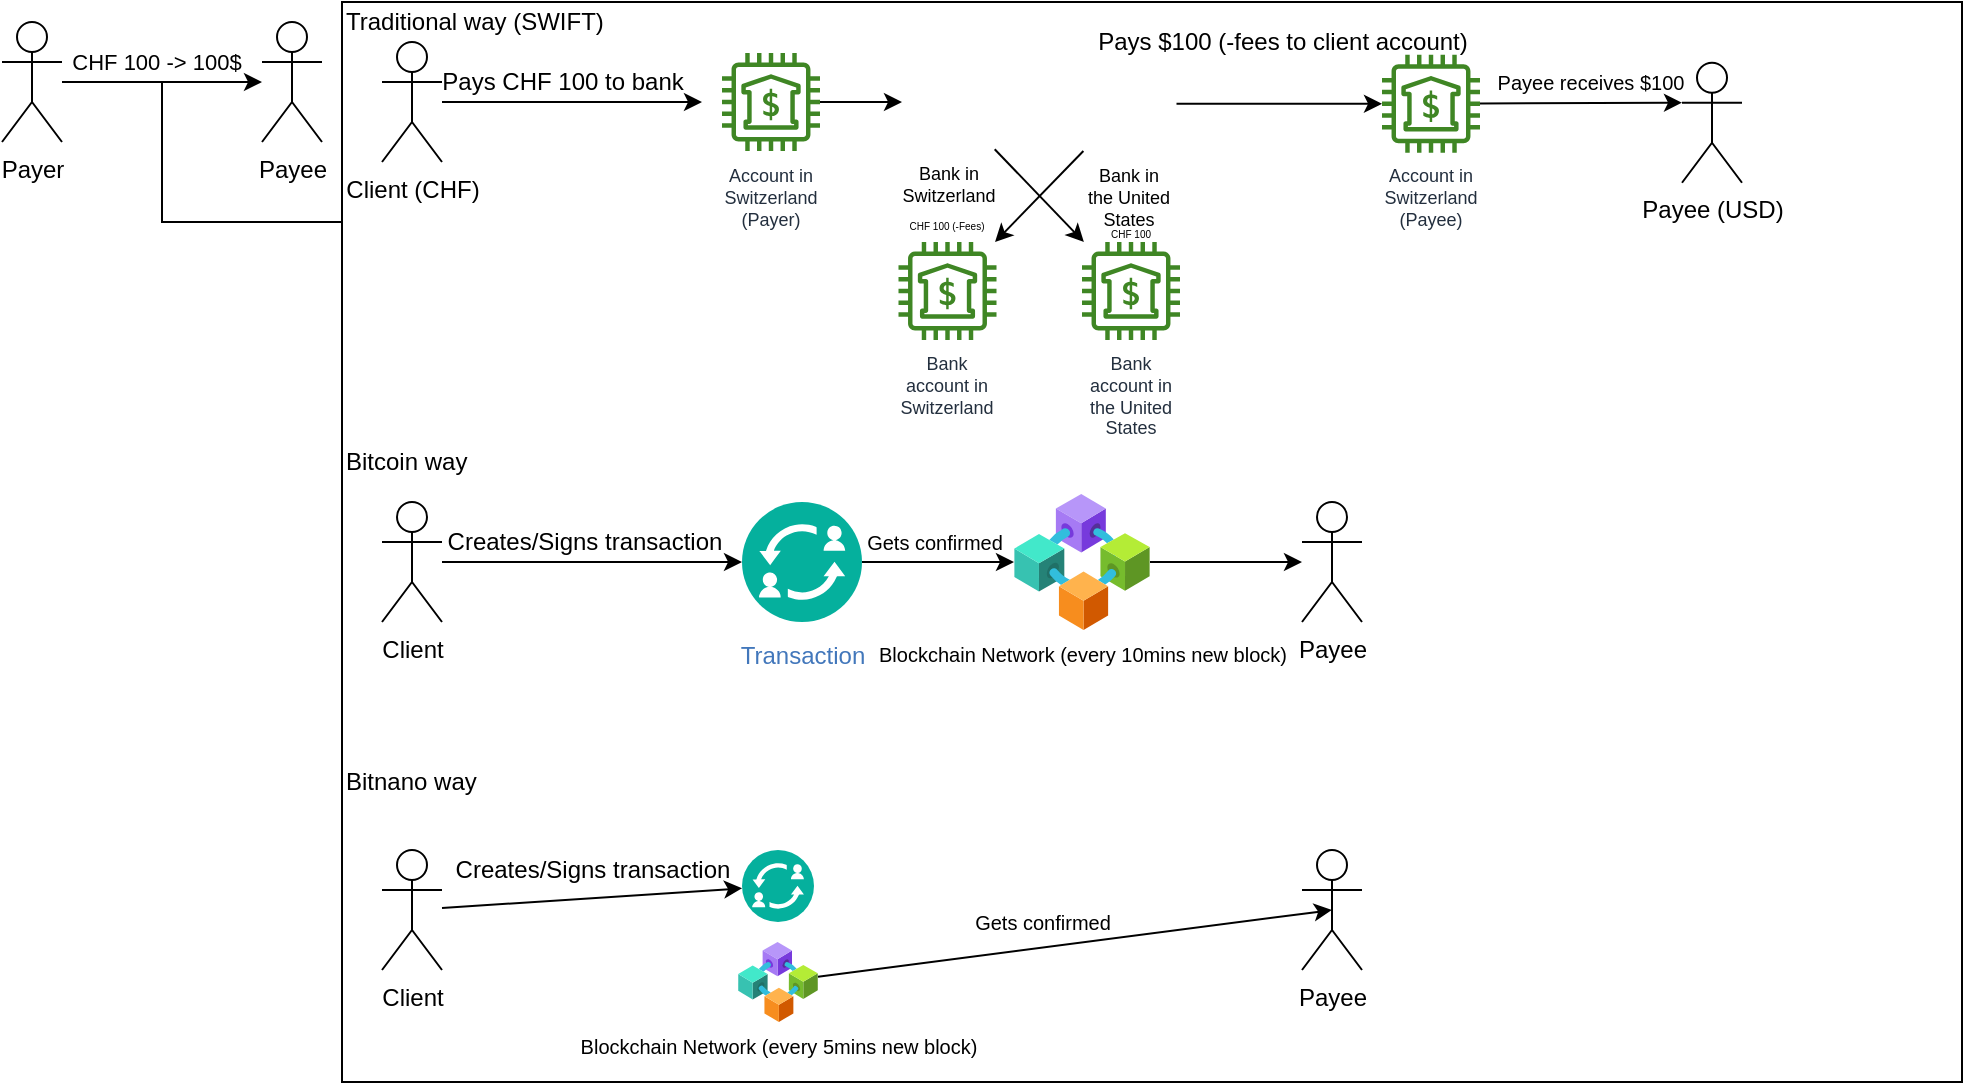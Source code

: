 <mxfile>
    <diagram id="FS20eIT4xjfdXXAOL2nr" name="Page-1">
        <mxGraphModel dx="1087" dy="1140" grid="1" gridSize="10" guides="1" tooltips="1" connect="1" arrows="1" fold="1" page="1" pageScale="1" pageWidth="1169" pageHeight="827" background="none" math="0" shadow="0">
            <root>
                <mxCell id="0"/>
                <mxCell id="1" parent="0"/>
                <mxCell id="5" style="edgeStyle=none;html=1;rounded=0;" parent="1" source="2" target="4" edge="1">
                    <mxGeometry relative="1" as="geometry"/>
                </mxCell>
                <mxCell id="7" value="CHF 100 -&amp;gt; 100$" style="edgeLabel;html=1;align=center;verticalAlign=middle;resizable=0;points=[];rounded=0;" parent="5" vertex="1" connectable="0">
                    <mxGeometry x="-0.29" y="-1" relative="1" as="geometry">
                        <mxPoint x="11" y="-11" as="offset"/>
                    </mxGeometry>
                </mxCell>
                <mxCell id="2" value="Payer" style="shape=umlActor;verticalLabelPosition=bottom;verticalAlign=top;html=1;rounded=0;" parent="1" vertex="1">
                    <mxGeometry x="10" y="10" width="30" height="60" as="geometry"/>
                </mxCell>
                <mxCell id="4" value="Payee" style="shape=umlActor;verticalLabelPosition=bottom;verticalAlign=top;html=1;rounded=0;" parent="1" vertex="1">
                    <mxGeometry x="140" y="10" width="30" height="60" as="geometry"/>
                </mxCell>
                <mxCell id="23" style="edgeStyle=orthogonalEdgeStyle;html=1;exitX=0;exitY=0.5;exitDx=0;exitDy=0;endArrow=none;endFill=0;startArrow=none;startFill=0;rounded=0;" parent="1" source="10" edge="1">
                    <mxGeometry relative="1" as="geometry">
                        <mxPoint x="80" y="40" as="targetPoint"/>
                        <Array as="points">
                            <mxPoint x="90" y="110"/>
                            <mxPoint x="90" y="40"/>
                        </Array>
                    </mxGeometry>
                </mxCell>
                <mxCell id="10" value="" style="rounded=0;whiteSpace=wrap;html=1;align=left;" parent="1" vertex="1">
                    <mxGeometry x="180" width="810" height="540" as="geometry"/>
                </mxCell>
                <mxCell id="11" value="&lt;span style=&quot;&quot;&gt;Traditional way (SWIFT)&lt;/span&gt;" style="text;html=1;align=left;verticalAlign=middle;resizable=0;points=[];autosize=1;strokeColor=none;fillColor=none;rounded=0;" parent="1" vertex="1">
                    <mxGeometry x="180" width="140" height="20" as="geometry"/>
                </mxCell>
                <mxCell id="20" style="edgeStyle=none;html=1;rounded=0;" parent="1" source="18" edge="1">
                    <mxGeometry relative="1" as="geometry">
                        <mxPoint x="360" y="50" as="targetPoint"/>
                    </mxGeometry>
                </mxCell>
                <mxCell id="18" value="Client (CHF)" style="shape=umlActor;verticalLabelPosition=bottom;verticalAlign=top;html=1;outlineConnect=0;rounded=0;" parent="1" vertex="1">
                    <mxGeometry x="200" y="20" width="30" height="60" as="geometry"/>
                </mxCell>
                <mxCell id="21" value="Pays CHF 100 to bank" style="text;html=1;align=center;verticalAlign=middle;resizable=0;points=[];autosize=1;strokeColor=none;fillColor=none;rounded=0;" parent="1" vertex="1">
                    <mxGeometry x="220" y="30" width="140" height="20" as="geometry"/>
                </mxCell>
                <mxCell id="107" style="rounded=0;html=1;fontSize=9;startArrow=none;startFill=0;endArrow=classic;endFill=1;elbow=vertical;" parent="1" source="44" target="106" edge="1">
                    <mxGeometry relative="1" as="geometry"/>
                </mxCell>
                <mxCell id="44" value="Bank in Switzerland" style="shape=image;verticalLabelPosition=bottom;labelBackgroundColor=#ffffff;verticalAlign=top;aspect=fixed;imageAspect=0;image=https://cdn-icons-png.flaticon.com/512/2424/2424439.png;whiteSpace=wrap;fontSize=9;html=1;" parent="1" vertex="1">
                    <mxGeometry x="460" y="26.37" width="47.25" height="47.25" as="geometry"/>
                </mxCell>
                <mxCell id="105" style="edgeStyle=orthogonalEdgeStyle;html=1;entryX=0;entryY=0.5;entryDx=0;entryDy=0;fontSize=9;startArrow=none;startFill=0;endArrow=classic;endFill=1;rounded=0;" parent="1" source="45" target="44" edge="1">
                    <mxGeometry relative="1" as="geometry"/>
                </mxCell>
                <mxCell id="45" value="&lt;span style=&quot;font-size: 9px&quot;&gt;Account in Switzerland (Payer)&lt;/span&gt;" style="sketch=0;outlineConnect=0;fontColor=#232F3E;gradientColor=none;fillColor=#3F8624;strokeColor=none;dashed=0;verticalLabelPosition=bottom;verticalAlign=top;align=center;html=1;fontSize=9;fontStyle=0;aspect=fixed;pointerEvents=1;shape=mxgraph.aws4.bank;labelBackgroundColor=none;labelBorderColor=none;whiteSpace=wrap;" parent="1" vertex="1">
                    <mxGeometry x="370" y="25.5" width="49" height="49" as="geometry"/>
                </mxCell>
                <mxCell id="109" style="edgeStyle=none;rounded=0;html=1;fontSize=9;startArrow=none;startFill=0;endArrow=classic;endFill=1;elbow=vertical;" parent="1" source="54" target="108" edge="1">
                    <mxGeometry relative="1" as="geometry"/>
                </mxCell>
                <mxCell id="112" value="&lt;font style=&quot;font-size: 5px&quot;&gt;CHF 100 (-Fees)&lt;/font&gt;" style="edgeLabel;html=1;align=center;verticalAlign=middle;resizable=0;points=[];fontSize=9;rotation=0;" parent="109" vertex="1" connectable="0">
                    <mxGeometry x="-0.478" relative="1" as="geometry">
                        <mxPoint x="-57" y="24" as="offset"/>
                    </mxGeometry>
                </mxCell>
                <mxCell id="116" style="edgeStyle=none;rounded=0;html=1;fontSize=5;startArrow=none;startFill=0;endArrow=classic;endFill=1;elbow=vertical;" parent="1" source="54" target="115" edge="1">
                    <mxGeometry relative="1" as="geometry"/>
                </mxCell>
                <mxCell id="54" value="Bank in the United States" style="shape=image;verticalLabelPosition=bottom;labelBackgroundColor=#ffffff;verticalAlign=top;aspect=fixed;imageAspect=0;image=https://cdn-icons-png.flaticon.com/512/2424/2424439.png;whiteSpace=wrap;fontSize=9;html=1;" parent="1" vertex="1">
                    <mxGeometry x="550" y="27.25" width="47.25" height="47.25" as="geometry"/>
                </mxCell>
                <mxCell id="106" value="Bank account in the United States" style="sketch=0;outlineConnect=0;fontColor=#232F3E;gradientColor=none;fillColor=#3F8624;strokeColor=none;dashed=0;verticalLabelPosition=bottom;verticalAlign=top;align=center;html=1;fontSize=9;fontStyle=0;aspect=fixed;pointerEvents=1;shape=mxgraph.aws4.bank;labelBackgroundColor=none;labelBorderColor=none;whiteSpace=wrap;" parent="1" vertex="1">
                    <mxGeometry x="550" y="120" width="49" height="49" as="geometry"/>
                </mxCell>
                <mxCell id="108" value="Bank account in Switzerland" style="sketch=0;outlineConnect=0;fontColor=#232F3E;gradientColor=none;fillColor=#3F8624;strokeColor=none;dashed=0;verticalLabelPosition=bottom;verticalAlign=top;align=center;html=1;fontSize=9;fontStyle=0;aspect=fixed;pointerEvents=1;shape=mxgraph.aws4.bank;labelBackgroundColor=none;labelBorderColor=none;whiteSpace=wrap;" parent="1" vertex="1">
                    <mxGeometry x="458.25" y="120" width="49" height="49" as="geometry"/>
                </mxCell>
                <mxCell id="113" value="CHF 100" style="text;html=1;align=center;verticalAlign=middle;resizable=0;points=[];autosize=1;strokeColor=none;fillColor=none;fontSize=5;" parent="1" vertex="1">
                    <mxGeometry x="553.63" y="110" width="40" height="10" as="geometry"/>
                </mxCell>
                <mxCell id="122" style="edgeStyle=none;rounded=0;html=1;entryX=0;entryY=0.333;entryDx=0;entryDy=0;entryPerimeter=0;fontSize=12;startArrow=none;startFill=0;endArrow=classic;endFill=1;elbow=vertical;" parent="1" source="115" target="118" edge="1">
                    <mxGeometry relative="1" as="geometry"/>
                </mxCell>
                <mxCell id="115" value="&lt;span style=&quot;font-size: 9px&quot;&gt;Account in Switzerland (Payee)&lt;/span&gt;" style="sketch=0;outlineConnect=0;fontColor=#232F3E;gradientColor=none;fillColor=#3F8624;strokeColor=none;dashed=0;verticalLabelPosition=bottom;verticalAlign=top;align=center;html=1;fontSize=9;fontStyle=0;aspect=fixed;pointerEvents=1;shape=mxgraph.aws4.bank;labelBackgroundColor=none;labelBorderColor=none;whiteSpace=wrap;" parent="1" vertex="1">
                    <mxGeometry x="700" y="26.37" width="49" height="49" as="geometry"/>
                </mxCell>
                <mxCell id="117" value="Pays $100 (-fees to client account)" style="text;html=1;align=center;verticalAlign=middle;resizable=0;points=[];autosize=1;strokeColor=none;fillColor=none;fontSize=12;" parent="1" vertex="1">
                    <mxGeometry x="550" y="10" width="200" height="20" as="geometry"/>
                </mxCell>
                <mxCell id="118" value="Payee (USD)" style="shape=umlActor;verticalLabelPosition=bottom;verticalAlign=top;html=1;outlineConnect=0;rounded=0;" parent="1" vertex="1">
                    <mxGeometry x="850" y="30.37" width="30" height="60" as="geometry"/>
                </mxCell>
                <mxCell id="123" value="Payee receives $100" style="text;html=1;align=center;verticalAlign=middle;resizable=0;points=[];autosize=1;strokeColor=none;fillColor=none;fontSize=10;" parent="1" vertex="1">
                    <mxGeometry x="749" y="30.37" width="110" height="20" as="geometry"/>
                </mxCell>
                <mxCell id="125" value="&lt;div&gt;Bitcoin way&lt;/div&gt;" style="text;html=1;align=left;verticalAlign=middle;resizable=0;points=[];autosize=1;strokeColor=none;fillColor=none;rounded=0;" parent="1" vertex="1">
                    <mxGeometry x="180" y="220" width="80" height="20" as="geometry"/>
                </mxCell>
                <mxCell id="129" style="edgeStyle=none;rounded=0;html=1;fontSize=10;startArrow=none;startFill=0;endArrow=classic;endFill=1;elbow=vertical;" parent="1" source="127" target="128" edge="1">
                    <mxGeometry relative="1" as="geometry"/>
                </mxCell>
                <mxCell id="127" value="Client" style="shape=umlActor;verticalLabelPosition=bottom;verticalAlign=top;html=1;outlineConnect=0;rounded=0;" parent="1" vertex="1">
                    <mxGeometry x="200" y="250" width="30" height="60" as="geometry"/>
                </mxCell>
                <mxCell id="132" style="edgeStyle=none;html=1;fontSize=10;" edge="1" parent="1" source="128" target="131">
                    <mxGeometry relative="1" as="geometry"/>
                </mxCell>
                <mxCell id="128" value="Transaction" style="aspect=fixed;perimeter=ellipsePerimeter;html=1;align=center;shadow=0;dashed=0;fontColor=#4277BB;labelBackgroundColor=#ffffff;fontSize=12;spacingTop=3;image;image=img/lib/ibm/blockchain/transaction_manager.svg;labelBorderColor=none;" parent="1" vertex="1">
                    <mxGeometry x="380" y="250" width="60" height="60" as="geometry"/>
                </mxCell>
                <mxCell id="130" value="Creates/Signs transaction" style="text;html=1;align=center;verticalAlign=middle;resizable=0;points=[];autosize=1;strokeColor=none;fillColor=none;" vertex="1" parent="1">
                    <mxGeometry x="226" y="260" width="150" height="20" as="geometry"/>
                </mxCell>
                <mxCell id="135" style="edgeStyle=none;html=1;fontSize=10;" edge="1" parent="1" source="131" target="134">
                    <mxGeometry relative="1" as="geometry"/>
                </mxCell>
                <mxCell id="131" value="Blockchain Network (every 10mins new block)" style="aspect=fixed;html=1;points=[];align=center;image;fontSize=10;image=img/lib/azure2/blockchain/Consortium.svg;" vertex="1" parent="1">
                    <mxGeometry x="516" y="246" width="68" height="68" as="geometry"/>
                </mxCell>
                <mxCell id="133" value="Gets confirmed" style="text;html=1;align=center;verticalAlign=middle;resizable=0;points=[];autosize=1;strokeColor=none;fillColor=none;fontSize=10;" vertex="1" parent="1">
                    <mxGeometry x="436" y="260" width="80" height="20" as="geometry"/>
                </mxCell>
                <mxCell id="134" value="Payee" style="shape=umlActor;verticalLabelPosition=bottom;verticalAlign=top;html=1;outlineConnect=0;rounded=0;" vertex="1" parent="1">
                    <mxGeometry x="660" y="250" width="30" height="60" as="geometry"/>
                </mxCell>
                <mxCell id="137" value="&lt;div&gt;Bitnano way&lt;/div&gt;" style="text;html=1;align=left;verticalAlign=middle;resizable=0;points=[];autosize=1;strokeColor=none;fillColor=none;rounded=0;" vertex="1" parent="1">
                    <mxGeometry x="180" y="380" width="80" height="20" as="geometry"/>
                </mxCell>
                <mxCell id="151" style="edgeStyle=none;html=1;fontSize=10;startArrow=none;startFill=0;" edge="1" parent="1" source="144" target="145">
                    <mxGeometry relative="1" as="geometry"/>
                </mxCell>
                <mxCell id="144" value="Client" style="shape=umlActor;verticalLabelPosition=bottom;verticalAlign=top;html=1;outlineConnect=0;rounded=0;" vertex="1" parent="1">
                    <mxGeometry x="200" y="424" width="30" height="60" as="geometry"/>
                </mxCell>
                <mxCell id="145" value="" style="aspect=fixed;perimeter=ellipsePerimeter;html=1;align=center;shadow=0;dashed=0;fontColor=#4277BB;labelBackgroundColor=#ffffff;fontSize=12;spacingTop=3;image;image=img/lib/ibm/blockchain/transaction_manager.svg;labelBorderColor=none;" vertex="1" parent="1">
                    <mxGeometry x="380" y="424" width="36" height="36" as="geometry"/>
                </mxCell>
                <mxCell id="146" value="Creates/Signs transaction" style="text;html=1;align=center;verticalAlign=middle;resizable=0;points=[];autosize=1;strokeColor=none;fillColor=none;" vertex="1" parent="1">
                    <mxGeometry x="230" y="424" width="150" height="20" as="geometry"/>
                </mxCell>
                <mxCell id="152" style="edgeStyle=none;html=1;entryX=0.5;entryY=0.5;entryDx=0;entryDy=0;entryPerimeter=0;fontSize=10;startArrow=none;startFill=0;" edge="1" parent="1" source="147" target="149">
                    <mxGeometry relative="1" as="geometry"/>
                </mxCell>
                <mxCell id="147" value="Blockchain Network (every 5mins new block)" style="aspect=fixed;html=1;points=[];align=center;image;fontSize=10;image=img/lib/azure2/blockchain/Consortium.svg;" vertex="1" parent="1">
                    <mxGeometry x="378" y="470" width="40" height="40" as="geometry"/>
                </mxCell>
                <mxCell id="148" value="Gets confirmed" style="text;html=1;align=center;verticalAlign=middle;resizable=0;points=[];autosize=1;strokeColor=none;fillColor=none;fontSize=10;" vertex="1" parent="1">
                    <mxGeometry x="490" y="450" width="80" height="20" as="geometry"/>
                </mxCell>
                <mxCell id="149" value="Payee" style="shape=umlActor;verticalLabelPosition=bottom;verticalAlign=top;html=1;outlineConnect=0;rounded=0;" vertex="1" parent="1">
                    <mxGeometry x="660" y="424" width="30" height="60" as="geometry"/>
                </mxCell>
            </root>
        </mxGraphModel>
    </diagram>
</mxfile>